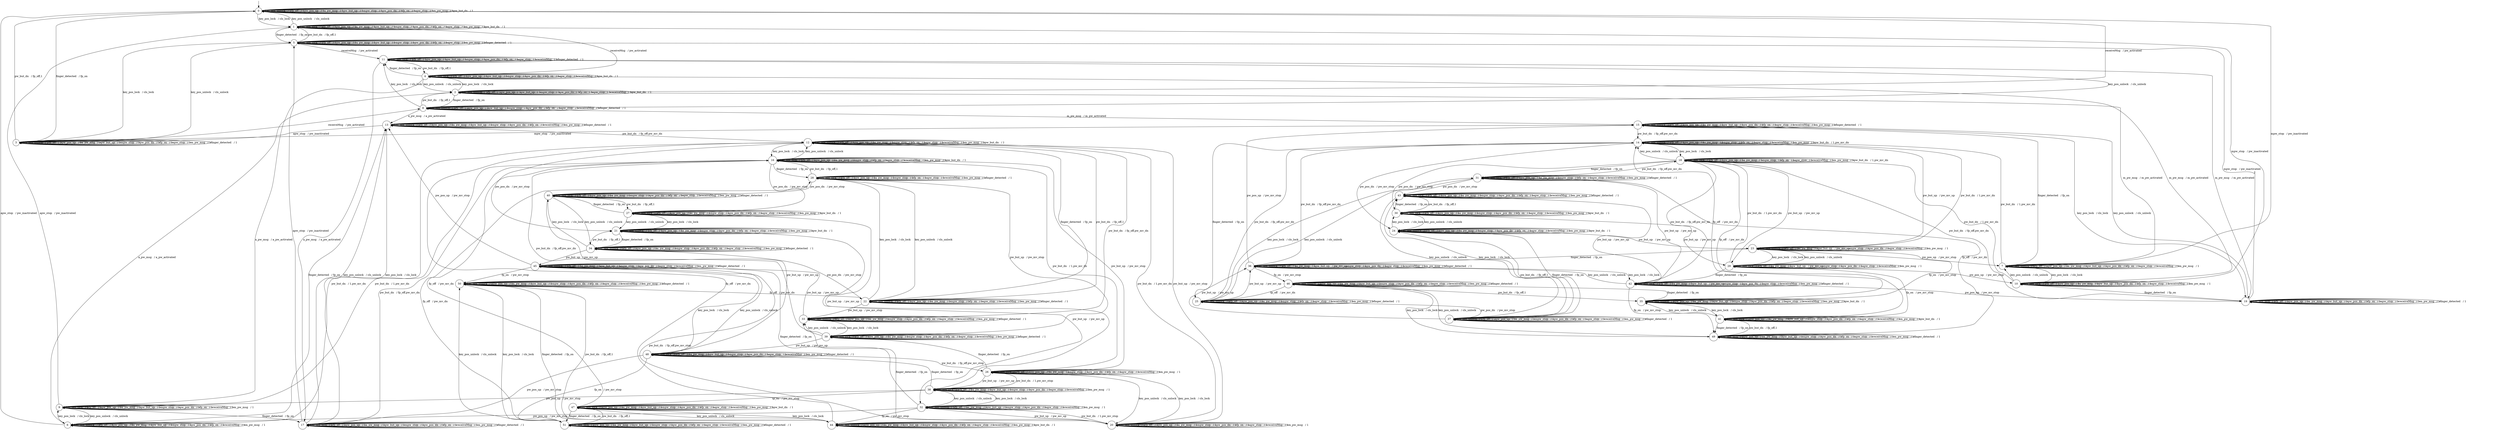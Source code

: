 digraph g {

	s0 [shape="circle" label="0"];
	s1 [shape="circle" label="1"];
	s2 [shape="circle" label="2"];
	s3 [shape="circle" label="3"];
	s4 [shape="circle" label="4"];
	s5 [shape="circle" label="5"];
	s6 [shape="circle" label="6"];
	s7 [shape="circle" label="7"];
	s8 [shape="circle" label="8"];
	s9 [shape="circle" label="9"];
	s10 [shape="circle" label="10"];
	s11 [shape="circle" label="11"];
	s12 [shape="circle" label="12"];
	s13 [shape="circle" label="13"];
	s14 [shape="circle" label="14"];
	s15 [shape="circle" label="15"];
	s16 [shape="circle" label="16"];
	s17 [shape="circle" label="17"];
	s18 [shape="circle" label="18"];
	s19 [shape="circle" label="19"];
	s20 [shape="circle" label="20"];
	s21 [shape="circle" label="21"];
	s22 [shape="circle" label="22"];
	s23 [shape="circle" label="23"];
	s24 [shape="circle" label="24"];
	s25 [shape="circle" label="25"];
	s26 [shape="circle" label="26"];
	s27 [shape="circle" label="27"];
	s28 [shape="circle" label="28"];
	s29 [shape="circle" label="29"];
	s30 [shape="circle" label="30"];
	s31 [shape="circle" label="31"];
	s32 [shape="circle" label="32"];
	s33 [shape="circle" label="33"];
	s34 [shape="circle" label="34"];
	s35 [shape="circle" label="35"];
	s36 [shape="circle" label="36"];
	s37 [shape="circle" label="37"];
	s38 [shape="circle" label="38"];
	s39 [shape="circle" label="39"];
	s40 [shape="circle" label="40"];
	s41 [shape="circle" label="41"];
	s42 [shape="circle" label="42"];
	s43 [shape="circle" label="43"];
	s44 [shape="circle" label="44"];
	s45 [shape="circle" label="45"];
	s46 [shape="circle" label="46"];
	s47 [shape="circle" label="47"];
	s48 [shape="circle" label="48"];
	s49 [shape="circle" label="49"];
	s50 [shape="circle" label="50"];
	s51 [shape="circle" label="51"];
	s0 -> s0 [label="key_pos_unlock   / 1"];
	s0 -> s1 [label="key_pos_lock   / cls_lock"];
	s0 -> s0 [label="fp_off   / 1"];
	s0 -> s0 [label="pw_pos_up   / 1"];
	s0 -> s0 [label="a_pw_msg   / 1"];
	s0 -> s0 [label="pw_but_up   / 1"];
	s0 -> s0 [label="mpw_stop   / 1"];
	s0 -> s0 [label="pw_pos_dn   / 1"];
	s0 -> s0 [label="fp_on   / 1"];
	s0 -> s0 [label="apw_stop   / 1"];
	s0 -> s2 [label="receiveMsg   / pw_activated"];
	s0 -> s0 [label="m_pw_msg   / 1"];
	s0 -> s0 [label="pw_but_dn   / 1"];
	s0 -> s3 [label="finger_detected   / fp_on"];
	s1 -> s0 [label="key_pos_unlock   / cls_unlock"];
	s1 -> s1 [label="key_pos_lock   / 1"];
	s1 -> s1 [label="fp_off   / 1"];
	s1 -> s1 [label="pw_pos_up   / 1"];
	s1 -> s1 [label="a_pw_msg   / 1"];
	s1 -> s1 [label="pw_but_up   / 1"];
	s1 -> s1 [label="mpw_stop   / 1"];
	s1 -> s1 [label="pw_pos_dn   / 1"];
	s1 -> s1 [label="fp_on   / 1"];
	s1 -> s1 [label="apw_stop   / 1"];
	s1 -> s4 [label="receiveMsg   / pw_activated"];
	s1 -> s1 [label="m_pw_msg   / 1"];
	s1 -> s1 [label="pw_but_dn   / 1"];
	s1 -> s5 [label="finger_detected   / fp_on"];
	s2 -> s2 [label="key_pos_unlock   / 1"];
	s2 -> s4 [label="key_pos_lock   / cls_lock"];
	s2 -> s2 [label="fp_off   / 1"];
	s2 -> s2 [label="pw_pos_up   / 1"];
	s2 -> s6 [label="a_pw_msg   / a_pw_activated"];
	s2 -> s2 [label="pw_but_up   / 1"];
	s2 -> s2 [label="mpw_stop   / 1"];
	s2 -> s2 [label="pw_pos_dn   / 1"];
	s2 -> s2 [label="fp_on   / 1"];
	s2 -> s2 [label="apw_stop   / 1"];
	s2 -> s2 [label="receiveMsg   / 1"];
	s2 -> s7 [label="m_pw_msg   / m_pw_activated"];
	s2 -> s2 [label="pw_but_dn   / 1"];
	s2 -> s8 [label="finger_detected   / fp_on"];
	s3 -> s3 [label="key_pos_unlock   / 1"];
	s3 -> s5 [label="key_pos_lock   / cls_lock"];
	s3 -> s3 [label="fp_off   / 1"];
	s3 -> s3 [label="pw_pos_up   / 1"];
	s3 -> s3 [label="a_pw_msg   / 1"];
	s3 -> s3 [label="pw_but_up   / 1"];
	s3 -> s3 [label="mpw_stop   / 1"];
	s3 -> s3 [label="pw_pos_dn   / 1"];
	s3 -> s3 [label="fp_on   / 1"];
	s3 -> s3 [label="apw_stop   / 1"];
	s3 -> s8 [label="receiveMsg   / pw_activated"];
	s3 -> s3 [label="m_pw_msg   / 1"];
	s3 -> s0 [label="pw_but_dn   / fp_off,1"];
	s3 -> s3 [label="finger_detected   / 1"];
	s4 -> s2 [label="key_pos_unlock   / cls_unlock"];
	s4 -> s4 [label="key_pos_lock   / 1"];
	s4 -> s4 [label="fp_off   / 1"];
	s4 -> s4 [label="pw_pos_up   / 1"];
	s4 -> s9 [label="a_pw_msg   / a_pw_activated"];
	s4 -> s4 [label="pw_but_up   / 1"];
	s4 -> s4 [label="mpw_stop   / 1"];
	s4 -> s4 [label="pw_pos_dn   / 1"];
	s4 -> s4 [label="fp_on   / 1"];
	s4 -> s4 [label="apw_stop   / 1"];
	s4 -> s4 [label="receiveMsg   / 1"];
	s4 -> s10 [label="m_pw_msg   / m_pw_activated"];
	s4 -> s4 [label="pw_but_dn   / 1"];
	s4 -> s11 [label="finger_detected   / fp_on"];
	s5 -> s3 [label="key_pos_unlock   / cls_unlock"];
	s5 -> s5 [label="key_pos_lock   / 1"];
	s5 -> s5 [label="fp_off   / 1"];
	s5 -> s5 [label="pw_pos_up   / 1"];
	s5 -> s5 [label="a_pw_msg   / 1"];
	s5 -> s5 [label="pw_but_up   / 1"];
	s5 -> s5 [label="mpw_stop   / 1"];
	s5 -> s5 [label="pw_pos_dn   / 1"];
	s5 -> s5 [label="fp_on   / 1"];
	s5 -> s5 [label="apw_stop   / 1"];
	s5 -> s11 [label="receiveMsg   / pw_activated"];
	s5 -> s5 [label="m_pw_msg   / 1"];
	s5 -> s1 [label="pw_but_dn   / fp_off,1"];
	s5 -> s5 [label="finger_detected   / 1"];
	s6 -> s6 [label="key_pos_unlock   / 1"];
	s6 -> s9 [label="key_pos_lock   / cls_lock"];
	s6 -> s6 [label="fp_off   / 1"];
	s6 -> s6 [label="pw_pos_up   / 1"];
	s6 -> s6 [label="a_pw_msg   / 1"];
	s6 -> s6 [label="pw_but_up   / 1"];
	s6 -> s6 [label="mpw_stop   / 1"];
	s6 -> s6 [label="pw_pos_dn   / 1"];
	s6 -> s6 [label="fp_on   / 1"];
	s6 -> s0 [label="apw_stop   / pw_inactivated"];
	s6 -> s6 [label="receiveMsg   / 1"];
	s6 -> s6 [label="m_pw_msg   / 1"];
	s6 -> s12 [label="pw_but_dn   / 1,pw_mv_dn"];
	s6 -> s13 [label="finger_detected   / fp_on"];
	s7 -> s7 [label="key_pos_unlock   / 1"];
	s7 -> s10 [label="key_pos_lock   / cls_lock"];
	s7 -> s7 [label="fp_off   / 1"];
	s7 -> s7 [label="pw_pos_up   / 1"];
	s7 -> s7 [label="a_pw_msg   / 1"];
	s7 -> s7 [label="pw_but_up   / 1"];
	s7 -> s0 [label="mpw_stop   / pw_inactivated"];
	s7 -> s7 [label="pw_pos_dn   / 1"];
	s7 -> s7 [label="fp_on   / 1"];
	s7 -> s7 [label="apw_stop   / 1"];
	s7 -> s7 [label="receiveMsg   / 1"];
	s7 -> s7 [label="m_pw_msg   / 1"];
	s7 -> s14 [label="pw_but_dn   / 1,pw_mv_dn"];
	s7 -> s15 [label="finger_detected   / fp_on"];
	s8 -> s8 [label="key_pos_unlock   / 1"];
	s8 -> s11 [label="key_pos_lock   / cls_lock"];
	s8 -> s8 [label="fp_off   / 1"];
	s8 -> s8 [label="pw_pos_up   / 1"];
	s8 -> s13 [label="a_pw_msg   / a_pw_activated"];
	s8 -> s8 [label="pw_but_up   / 1"];
	s8 -> s8 [label="mpw_stop   / 1"];
	s8 -> s8 [label="pw_pos_dn   / 1"];
	s8 -> s8 [label="fp_on   / 1"];
	s8 -> s8 [label="apw_stop   / 1"];
	s8 -> s8 [label="receiveMsg   / 1"];
	s8 -> s15 [label="m_pw_msg   / m_pw_activated"];
	s8 -> s2 [label="pw_but_dn   / fp_off,1"];
	s8 -> s8 [label="finger_detected   / 1"];
	s9 -> s6 [label="key_pos_unlock   / cls_unlock"];
	s9 -> s9 [label="key_pos_lock   / 1"];
	s9 -> s9 [label="fp_off   / 1"];
	s9 -> s9 [label="pw_pos_up   / 1"];
	s9 -> s9 [label="a_pw_msg   / 1"];
	s9 -> s9 [label="pw_but_up   / 1"];
	s9 -> s9 [label="mpw_stop   / 1"];
	s9 -> s9 [label="pw_pos_dn   / 1"];
	s9 -> s9 [label="fp_on   / 1"];
	s9 -> s1 [label="apw_stop   / pw_inactivated"];
	s9 -> s9 [label="receiveMsg   / 1"];
	s9 -> s9 [label="m_pw_msg   / 1"];
	s9 -> s16 [label="pw_but_dn   / 1,pw_mv_dn"];
	s9 -> s17 [label="finger_detected   / fp_on"];
	s10 -> s7 [label="key_pos_unlock   / cls_unlock"];
	s10 -> s10 [label="key_pos_lock   / 1"];
	s10 -> s10 [label="fp_off   / 1"];
	s10 -> s10 [label="pw_pos_up   / 1"];
	s10 -> s10 [label="a_pw_msg   / 1"];
	s10 -> s10 [label="pw_but_up   / 1"];
	s10 -> s1 [label="mpw_stop   / pw_inactivated"];
	s10 -> s10 [label="pw_pos_dn   / 1"];
	s10 -> s10 [label="fp_on   / 1"];
	s10 -> s10 [label="apw_stop   / 1"];
	s10 -> s10 [label="receiveMsg   / 1"];
	s10 -> s10 [label="m_pw_msg   / 1"];
	s10 -> s18 [label="pw_but_dn   / 1,pw_mv_dn"];
	s10 -> s19 [label="finger_detected   / fp_on"];
	s11 -> s8 [label="key_pos_unlock   / cls_unlock"];
	s11 -> s11 [label="key_pos_lock   / 1"];
	s11 -> s11 [label="fp_off   / 1"];
	s11 -> s11 [label="pw_pos_up   / 1"];
	s11 -> s17 [label="a_pw_msg   / a_pw_activated"];
	s11 -> s11 [label="pw_but_up   / 1"];
	s11 -> s11 [label="mpw_stop   / 1"];
	s11 -> s11 [label="pw_pos_dn   / 1"];
	s11 -> s11 [label="fp_on   / 1"];
	s11 -> s11 [label="apw_stop   / 1"];
	s11 -> s11 [label="receiveMsg   / 1"];
	s11 -> s19 [label="m_pw_msg   / m_pw_activated"];
	s11 -> s4 [label="pw_but_dn   / fp_off,1"];
	s11 -> s11 [label="finger_detected   / 1"];
	s12 -> s12 [label="key_pos_unlock   / 1"];
	s12 -> s16 [label="key_pos_lock   / cls_lock"];
	s12 -> s12 [label="fp_off   / 1"];
	s12 -> s12 [label="pw_pos_up   / 1"];
	s12 -> s12 [label="a_pw_msg   / 1"];
	s12 -> s20 [label="pw_but_up   / pw_mv_stop"];
	s12 -> s12 [label="mpw_stop   / 1"];
	s12 -> s21 [label="pw_pos_dn   / pw_mv_stop"];
	s12 -> s12 [label="fp_on   / 1"];
	s12 -> s12 [label="apw_stop   / 1"];
	s12 -> s12 [label="receiveMsg   / 1"];
	s12 -> s12 [label="m_pw_msg   / 1"];
	s12 -> s12 [label="pw_but_dn   / 1"];
	s12 -> s22 [label="finger_detected   / fp_on"];
	s13 -> s13 [label="key_pos_unlock   / 1"];
	s13 -> s17 [label="key_pos_lock   / cls_lock"];
	s13 -> s13 [label="fp_off   / 1"];
	s13 -> s13 [label="pw_pos_up   / 1"];
	s13 -> s13 [label="a_pw_msg   / 1"];
	s13 -> s13 [label="pw_but_up   / 1"];
	s13 -> s13 [label="mpw_stop   / 1"];
	s13 -> s13 [label="pw_pos_dn   / 1"];
	s13 -> s13 [label="fp_on   / 1"];
	s13 -> s3 [label="apw_stop   / pw_inactivated"];
	s13 -> s13 [label="receiveMsg   / 1"];
	s13 -> s13 [label="m_pw_msg   / 1"];
	s13 -> s12 [label="pw_but_dn   / fp_off,pw_mv_dn"];
	s13 -> s13 [label="finger_detected   / 1"];
	s14 -> s14 [label="key_pos_unlock   / 1"];
	s14 -> s18 [label="key_pos_lock   / cls_lock"];
	s14 -> s14 [label="fp_off   / 1"];
	s14 -> s14 [label="pw_pos_up   / 1"];
	s14 -> s14 [label="a_pw_msg   / 1"];
	s14 -> s23 [label="pw_but_up   / pw_mv_up"];
	s14 -> s14 [label="mpw_stop   / 1"];
	s14 -> s24 [label="pw_pos_dn   / pw_mv_stop"];
	s14 -> s14 [label="fp_on   / 1"];
	s14 -> s14 [label="apw_stop   / 1"];
	s14 -> s14 [label="receiveMsg   / 1"];
	s14 -> s14 [label="m_pw_msg   / 1"];
	s14 -> s14 [label="pw_but_dn   / 1,pw_mv_dn"];
	s14 -> s25 [label="finger_detected   / fp_on"];
	s15 -> s15 [label="key_pos_unlock   / 1"];
	s15 -> s19 [label="key_pos_lock   / cls_lock"];
	s15 -> s15 [label="fp_off   / 1"];
	s15 -> s15 [label="pw_pos_up   / 1"];
	s15 -> s15 [label="a_pw_msg   / 1"];
	s15 -> s15 [label="pw_but_up   / 1"];
	s15 -> s3 [label="mpw_stop   / pw_inactivated"];
	s15 -> s15 [label="pw_pos_dn   / 1"];
	s15 -> s15 [label="fp_on   / 1"];
	s15 -> s15 [label="apw_stop   / 1"];
	s15 -> s15 [label="receiveMsg   / 1"];
	s15 -> s15 [label="m_pw_msg   / 1"];
	s15 -> s14 [label="pw_but_dn   / fp_off,pw_mv_dn"];
	s15 -> s15 [label="finger_detected   / 1"];
	s16 -> s12 [label="key_pos_unlock   / cls_unlock"];
	s16 -> s16 [label="key_pos_lock   / 1"];
	s16 -> s16 [label="fp_off   / 1"];
	s16 -> s16 [label="pw_pos_up   / 1"];
	s16 -> s16 [label="a_pw_msg   / 1"];
	s16 -> s26 [label="pw_but_up   / pw_mv_stop"];
	s16 -> s16 [label="mpw_stop   / 1"];
	s16 -> s27 [label="pw_pos_dn   / pw_mv_stop"];
	s16 -> s16 [label="fp_on   / 1"];
	s16 -> s16 [label="apw_stop   / 1"];
	s16 -> s16 [label="receiveMsg   / 1"];
	s16 -> s16 [label="m_pw_msg   / 1"];
	s16 -> s16 [label="pw_but_dn   / 1"];
	s16 -> s28 [label="finger_detected   / fp_on"];
	s17 -> s13 [label="key_pos_unlock   / cls_unlock"];
	s17 -> s17 [label="key_pos_lock   / 1"];
	s17 -> s17 [label="fp_off   / 1"];
	s17 -> s17 [label="pw_pos_up   / 1"];
	s17 -> s17 [label="a_pw_msg   / 1"];
	s17 -> s17 [label="pw_but_up   / 1"];
	s17 -> s17 [label="mpw_stop   / 1"];
	s17 -> s17 [label="pw_pos_dn   / 1"];
	s17 -> s17 [label="fp_on   / 1"];
	s17 -> s5 [label="apw_stop   / pw_inactivated"];
	s17 -> s17 [label="receiveMsg   / 1"];
	s17 -> s17 [label="m_pw_msg   / 1"];
	s17 -> s16 [label="pw_but_dn   / fp_off,pw_mv_dn"];
	s17 -> s17 [label="finger_detected   / 1"];
	s18 -> s14 [label="key_pos_unlock   / cls_unlock"];
	s18 -> s18 [label="key_pos_lock   / 1"];
	s18 -> s18 [label="fp_off   / 1"];
	s18 -> s18 [label="pw_pos_up   / 1"];
	s18 -> s18 [label="a_pw_msg   / 1"];
	s18 -> s29 [label="pw_but_up   / pw_mv_up"];
	s18 -> s18 [label="mpw_stop   / 1"];
	s18 -> s30 [label="pw_pos_dn   / pw_mv_stop"];
	s18 -> s18 [label="fp_on   / 1"];
	s18 -> s18 [label="apw_stop   / 1"];
	s18 -> s18 [label="receiveMsg   / 1"];
	s18 -> s18 [label="m_pw_msg   / 1"];
	s18 -> s18 [label="pw_but_dn   / 1,pw_mv_dn"];
	s18 -> s31 [label="finger_detected   / fp_on"];
	s19 -> s15 [label="key_pos_unlock   / cls_unlock"];
	s19 -> s19 [label="key_pos_lock   / 1"];
	s19 -> s19 [label="fp_off   / 1"];
	s19 -> s19 [label="pw_pos_up   / 1"];
	s19 -> s19 [label="a_pw_msg   / 1"];
	s19 -> s19 [label="pw_but_up   / 1"];
	s19 -> s5 [label="mpw_stop   / pw_inactivated"];
	s19 -> s19 [label="pw_pos_dn   / 1"];
	s19 -> s19 [label="fp_on   / 1"];
	s19 -> s19 [label="apw_stop   / 1"];
	s19 -> s19 [label="receiveMsg   / 1"];
	s19 -> s19 [label="m_pw_msg   / 1"];
	s19 -> s18 [label="pw_but_dn   / fp_off,pw_mv_dn"];
	s19 -> s19 [label="finger_detected   / 1"];
	s20 -> s20 [label="key_pos_unlock   / 1"];
	s20 -> s26 [label="key_pos_lock   / cls_lock"];
	s20 -> s20 [label="fp_off   / 1"];
	s20 -> s20 [label="pw_pos_up   / 1"];
	s20 -> s20 [label="a_pw_msg   / 1"];
	s20 -> s32 [label="pw_but_up   / pw_mv_up"];
	s20 -> s20 [label="mpw_stop   / 1"];
	s20 -> s20 [label="pw_pos_dn   / 1"];
	s20 -> s20 [label="fp_on   / 1"];
	s20 -> s20 [label="apw_stop   / 1"];
	s20 -> s20 [label="receiveMsg   / 1"];
	s20 -> s20 [label="m_pw_msg   / 1"];
	s20 -> s12 [label="pw_but_dn   / 1,pw_mv_dn"];
	s20 -> s33 [label="finger_detected   / fp_on"];
	s21 -> s21 [label="key_pos_unlock   / 1"];
	s21 -> s27 [label="key_pos_lock   / cls_lock"];
	s21 -> s21 [label="fp_off   / 1"];
	s21 -> s21 [label="pw_pos_up   / 1"];
	s21 -> s21 [label="a_pw_msg   / 1"];
	s21 -> s32 [label="pw_but_up   / pw_mv_up"];
	s21 -> s21 [label="mpw_stop   / 1"];
	s21 -> s21 [label="pw_pos_dn   / 1"];
	s21 -> s21 [label="fp_on   / 1"];
	s21 -> s21 [label="apw_stop   / 1"];
	s21 -> s21 [label="receiveMsg   / 1"];
	s21 -> s21 [label="m_pw_msg   / 1"];
	s21 -> s21 [label="pw_but_dn   / 1"];
	s21 -> s34 [label="finger_detected   / fp_on"];
	s22 -> s22 [label="key_pos_unlock   / 1"];
	s22 -> s28 [label="key_pos_lock   / cls_lock"];
	s22 -> s22 [label="fp_off   / 1"];
	s22 -> s22 [label="pw_pos_up   / 1"];
	s22 -> s22 [label="a_pw_msg   / 1"];
	s22 -> s33 [label="pw_but_up   / pw_mv_stop"];
	s22 -> s22 [label="mpw_stop   / 1"];
	s22 -> s34 [label="pw_pos_dn   / pw_mv_stop"];
	s22 -> s22 [label="fp_on   / 1"];
	s22 -> s22 [label="apw_stop   / 1"];
	s22 -> s22 [label="receiveMsg   / 1"];
	s22 -> s22 [label="m_pw_msg   / 1"];
	s22 -> s12 [label="pw_but_dn   / fp_off,1"];
	s22 -> s22 [label="finger_detected   / 1"];
	s23 -> s23 [label="key_pos_unlock   / 1"];
	s23 -> s29 [label="key_pos_lock   / cls_lock"];
	s23 -> s23 [label="fp_off   / 1"];
	s23 -> s7 [label="pw_pos_up   / pw_mv_stop"];
	s23 -> s23 [label="a_pw_msg   / 1"];
	s23 -> s23 [label="pw_but_up   / pw_mv_up"];
	s23 -> s23 [label="mpw_stop   / 1"];
	s23 -> s23 [label="pw_pos_dn   / 1"];
	s23 -> s35 [label="fp_on   / pw_mv_stop"];
	s23 -> s23 [label="apw_stop   / 1"];
	s23 -> s23 [label="receiveMsg   / 1"];
	s23 -> s23 [label="m_pw_msg   / 1"];
	s23 -> s14 [label="pw_but_dn   / 1,pw_mv_dn"];
	s23 -> s36 [label="finger_detected   / fp_on"];
	s24 -> s24 [label="key_pos_unlock   / 1"];
	s24 -> s30 [label="key_pos_lock   / cls_lock"];
	s24 -> s24 [label="fp_off   / 1"];
	s24 -> s24 [label="pw_pos_up   / 1"];
	s24 -> s24 [label="a_pw_msg   / 1"];
	s24 -> s23 [label="pw_but_up   / pw_mv_up"];
	s24 -> s24 [label="mpw_stop   / 1"];
	s24 -> s24 [label="pw_pos_dn   / 1"];
	s24 -> s24 [label="fp_on   / 1"];
	s24 -> s24 [label="apw_stop   / 1"];
	s24 -> s24 [label="receiveMsg   / 1"];
	s24 -> s24 [label="m_pw_msg   / 1"];
	s24 -> s24 [label="pw_but_dn   / 1"];
	s24 -> s37 [label="finger_detected   / fp_on"];
	s25 -> s25 [label="key_pos_unlock   / 1"];
	s25 -> s31 [label="key_pos_lock   / cls_lock"];
	s25 -> s25 [label="fp_off   / 1"];
	s25 -> s25 [label="pw_pos_up   / 1"];
	s25 -> s25 [label="a_pw_msg   / 1"];
	s25 -> s36 [label="pw_but_up   / pw_mv_up"];
	s25 -> s25 [label="mpw_stop   / 1"];
	s25 -> s37 [label="pw_pos_dn   / pw_mv_stop"];
	s25 -> s25 [label="fp_on   / 1"];
	s25 -> s25 [label="apw_stop   / 1"];
	s25 -> s25 [label="receiveMsg   / 1"];
	s25 -> s25 [label="m_pw_msg   / 1"];
	s25 -> s14 [label="pw_but_dn   / fp_off,pw_mv_dn"];
	s25 -> s25 [label="finger_detected   / 1"];
	s26 -> s20 [label="key_pos_unlock   / cls_unlock"];
	s26 -> s26 [label="key_pos_lock   / 1"];
	s26 -> s26 [label="fp_off   / 1"];
	s26 -> s26 [label="pw_pos_up   / 1"];
	s26 -> s26 [label="a_pw_msg   / 1"];
	s26 -> s38 [label="pw_but_up   / pw_mv_up"];
	s26 -> s26 [label="mpw_stop   / 1"];
	s26 -> s26 [label="pw_pos_dn   / 1"];
	s26 -> s26 [label="fp_on   / 1"];
	s26 -> s26 [label="apw_stop   / 1"];
	s26 -> s26 [label="receiveMsg   / 1"];
	s26 -> s26 [label="m_pw_msg   / 1"];
	s26 -> s16 [label="pw_but_dn   / 1,pw_mv_dn"];
	s26 -> s39 [label="finger_detected   / fp_on"];
	s27 -> s21 [label="key_pos_unlock   / cls_unlock"];
	s27 -> s27 [label="key_pos_lock   / 1"];
	s27 -> s27 [label="fp_off   / 1"];
	s27 -> s27 [label="pw_pos_up   / 1"];
	s27 -> s27 [label="a_pw_msg   / 1"];
	s27 -> s38 [label="pw_but_up   / pw_mv_up"];
	s27 -> s27 [label="mpw_stop   / 1"];
	s27 -> s27 [label="pw_pos_dn   / 1"];
	s27 -> s27 [label="fp_on   / 1"];
	s27 -> s27 [label="apw_stop   / 1"];
	s27 -> s27 [label="receiveMsg   / 1"];
	s27 -> s27 [label="m_pw_msg   / 1"];
	s27 -> s27 [label="pw_but_dn   / 1"];
	s27 -> s40 [label="finger_detected   / fp_on"];
	s28 -> s22 [label="key_pos_unlock   / cls_unlock"];
	s28 -> s28 [label="key_pos_lock   / 1"];
	s28 -> s28 [label="fp_off   / 1"];
	s28 -> s28 [label="pw_pos_up   / 1"];
	s28 -> s28 [label="a_pw_msg   / 1"];
	s28 -> s39 [label="pw_but_up   / pw_mv_stop"];
	s28 -> s28 [label="mpw_stop   / 1"];
	s28 -> s40 [label="pw_pos_dn   / pw_mv_stop"];
	s28 -> s28 [label="fp_on   / 1"];
	s28 -> s28 [label="apw_stop   / 1"];
	s28 -> s28 [label="receiveMsg   / 1"];
	s28 -> s28 [label="m_pw_msg   / 1"];
	s28 -> s16 [label="pw_but_dn   / fp_off,1"];
	s28 -> s28 [label="finger_detected   / 1"];
	s29 -> s23 [label="key_pos_unlock   / cls_unlock"];
	s29 -> s29 [label="key_pos_lock   / 1"];
	s29 -> s29 [label="fp_off   / 1"];
	s29 -> s10 [label="pw_pos_up   / pw_mv_stop"];
	s29 -> s29 [label="a_pw_msg   / 1"];
	s29 -> s29 [label="pw_but_up   / pw_mv_up"];
	s29 -> s29 [label="mpw_stop   / 1"];
	s29 -> s29 [label="pw_pos_dn   / 1"];
	s29 -> s41 [label="fp_on   / pw_mv_stop"];
	s29 -> s29 [label="apw_stop   / 1"];
	s29 -> s29 [label="receiveMsg   / 1"];
	s29 -> s29 [label="m_pw_msg   / 1"];
	s29 -> s18 [label="pw_but_dn   / 1,pw_mv_dn"];
	s29 -> s42 [label="finger_detected   / fp_on"];
	s30 -> s24 [label="key_pos_unlock   / cls_unlock"];
	s30 -> s30 [label="key_pos_lock   / 1"];
	s30 -> s30 [label="fp_off   / 1"];
	s30 -> s30 [label="pw_pos_up   / 1"];
	s30 -> s30 [label="a_pw_msg   / 1"];
	s30 -> s29 [label="pw_but_up   / pw_mv_up"];
	s30 -> s30 [label="mpw_stop   / 1"];
	s30 -> s30 [label="pw_pos_dn   / 1"];
	s30 -> s30 [label="fp_on   / 1"];
	s30 -> s30 [label="apw_stop   / 1"];
	s30 -> s30 [label="receiveMsg   / 1"];
	s30 -> s30 [label="m_pw_msg   / 1"];
	s30 -> s30 [label="pw_but_dn   / 1"];
	s30 -> s43 [label="finger_detected   / fp_on"];
	s31 -> s25 [label="key_pos_unlock   / cls_unlock"];
	s31 -> s31 [label="key_pos_lock   / 1"];
	s31 -> s31 [label="fp_off   / 1"];
	s31 -> s31 [label="pw_pos_up   / 1"];
	s31 -> s31 [label="a_pw_msg   / 1"];
	s31 -> s42 [label="pw_but_up   / pw_mv_up"];
	s31 -> s31 [label="mpw_stop   / 1"];
	s31 -> s43 [label="pw_pos_dn   / pw_mv_stop"];
	s31 -> s31 [label="fp_on   / 1"];
	s31 -> s31 [label="apw_stop   / 1"];
	s31 -> s31 [label="receiveMsg   / 1"];
	s31 -> s31 [label="m_pw_msg   / 1"];
	s31 -> s18 [label="pw_but_dn   / fp_off,pw_mv_dn"];
	s31 -> s31 [label="finger_detected   / 1"];
	s32 -> s32 [label="key_pos_unlock   / 1"];
	s32 -> s38 [label="key_pos_lock   / cls_lock"];
	s32 -> s32 [label="fp_off   / 1"];
	s32 -> s6 [label="pw_pos_up   / pw_mv_stop"];
	s32 -> s32 [label="a_pw_msg   / 1"];
	s32 -> s32 [label="pw_but_up   / 1"];
	s32 -> s32 [label="mpw_stop   / 1"];
	s32 -> s32 [label="pw_pos_dn   / 1"];
	s32 -> s44 [label="fp_on   / pw_mv_stop"];
	s32 -> s32 [label="apw_stop   / 1"];
	s32 -> s32 [label="receiveMsg   / 1"];
	s32 -> s32 [label="m_pw_msg   / 1"];
	s32 -> s20 [label="pw_but_dn   / 1,pw_mv_stop"];
	s32 -> s45 [label="finger_detected   / fp_on"];
	s33 -> s33 [label="key_pos_unlock   / 1"];
	s33 -> s39 [label="key_pos_lock   / cls_lock"];
	s33 -> s33 [label="fp_off   / 1"];
	s33 -> s33 [label="pw_pos_up   / 1"];
	s33 -> s33 [label="a_pw_msg   / 1"];
	s33 -> s45 [label="pw_but_up   / pw_mv_up"];
	s33 -> s33 [label="mpw_stop   / 1"];
	s33 -> s33 [label="pw_pos_dn   / 1"];
	s33 -> s33 [label="fp_on   / 1"];
	s33 -> s33 [label="apw_stop   / 1"];
	s33 -> s33 [label="receiveMsg   / 1"];
	s33 -> s33 [label="m_pw_msg   / 1"];
	s33 -> s12 [label="pw_but_dn   / fp_off,pw_mv_dn"];
	s33 -> s33 [label="finger_detected   / 1"];
	s34 -> s34 [label="key_pos_unlock   / 1"];
	s34 -> s40 [label="key_pos_lock   / cls_lock"];
	s34 -> s34 [label="fp_off   / 1"];
	s34 -> s34 [label="pw_pos_up   / 1"];
	s34 -> s34 [label="a_pw_msg   / 1"];
	s34 -> s45 [label="pw_but_up   / pw_mv_up"];
	s34 -> s34 [label="mpw_stop   / 1"];
	s34 -> s34 [label="pw_pos_dn   / 1"];
	s34 -> s34 [label="fp_on   / 1"];
	s34 -> s34 [label="apw_stop   / 1"];
	s34 -> s34 [label="receiveMsg   / 1"];
	s34 -> s34 [label="m_pw_msg   / 1"];
	s34 -> s21 [label="pw_but_dn   / fp_off,1"];
	s34 -> s34 [label="finger_detected   / 1"];
	s35 -> s35 [label="key_pos_unlock   / 1"];
	s35 -> s41 [label="key_pos_lock   / cls_lock"];
	s35 -> s14 [label="fp_off   / pw_mv_dn"];
	s35 -> s35 [label="pw_pos_up   / 1"];
	s35 -> s35 [label="a_pw_msg   / 1"];
	s35 -> s35 [label="pw_but_up   / 1"];
	s35 -> s35 [label="mpw_stop   / 1"];
	s35 -> s35 [label="pw_pos_dn   / 1"];
	s35 -> s35 [label="fp_on   / 1"];
	s35 -> s35 [label="apw_stop   / 1"];
	s35 -> s35 [label="receiveMsg   / 1"];
	s35 -> s35 [label="m_pw_msg   / 1"];
	s35 -> s35 [label="pw_but_dn   / 1"];
	s35 -> s46 [label="finger_detected   / fp_on"];
	s36 -> s36 [label="key_pos_unlock   / 1"];
	s36 -> s42 [label="key_pos_lock   / cls_lock"];
	s36 -> s36 [label="fp_off   / 1"];
	s36 -> s15 [label="pw_pos_up   / pw_mv_stop"];
	s36 -> s36 [label="a_pw_msg   / 1"];
	s36 -> s36 [label="pw_but_up   / pw_mv_up"];
	s36 -> s36 [label="mpw_stop   / 1"];
	s36 -> s36 [label="pw_pos_dn   / 1"];
	s36 -> s46 [label="fp_on   / pw_mv_stop"];
	s36 -> s36 [label="apw_stop   / 1"];
	s36 -> s36 [label="receiveMsg   / 1"];
	s36 -> s36 [label="m_pw_msg   / 1"];
	s36 -> s14 [label="pw_but_dn   / fp_off,pw_mv_dn"];
	s36 -> s36 [label="finger_detected   / 1"];
	s37 -> s37 [label="key_pos_unlock   / 1"];
	s37 -> s43 [label="key_pos_lock   / cls_lock"];
	s37 -> s37 [label="fp_off   / 1"];
	s37 -> s37 [label="pw_pos_up   / 1"];
	s37 -> s37 [label="a_pw_msg   / 1"];
	s37 -> s36 [label="pw_but_up   / pw_mv_up"];
	s37 -> s37 [label="mpw_stop   / 1"];
	s37 -> s37 [label="pw_pos_dn   / 1"];
	s37 -> s37 [label="fp_on   / 1"];
	s37 -> s37 [label="apw_stop   / 1"];
	s37 -> s37 [label="receiveMsg   / 1"];
	s37 -> s37 [label="m_pw_msg   / 1"];
	s37 -> s24 [label="pw_but_dn   / fp_off,1"];
	s37 -> s37 [label="finger_detected   / 1"];
	s38 -> s32 [label="key_pos_unlock   / cls_unlock"];
	s38 -> s38 [label="key_pos_lock   / 1"];
	s38 -> s38 [label="fp_off   / 1"];
	s38 -> s9 [label="pw_pos_up   / pw_mv_stop"];
	s38 -> s38 [label="a_pw_msg   / 1"];
	s38 -> s38 [label="pw_but_up   / 1"];
	s38 -> s38 [label="mpw_stop   / 1"];
	s38 -> s38 [label="pw_pos_dn   / 1"];
	s38 -> s47 [label="fp_on   / pw_mv_stop"];
	s38 -> s38 [label="apw_stop   / 1"];
	s38 -> s38 [label="receiveMsg   / 1"];
	s38 -> s38 [label="m_pw_msg   / 1"];
	s38 -> s26 [label="pw_but_dn   / 1,pw_mv_stop"];
	s38 -> s48 [label="finger_detected   / fp_on"];
	s39 -> s33 [label="key_pos_unlock   / cls_unlock"];
	s39 -> s39 [label="key_pos_lock   / 1"];
	s39 -> s39 [label="fp_off   / 1"];
	s39 -> s39 [label="pw_pos_up   / 1"];
	s39 -> s39 [label="a_pw_msg   / 1"];
	s39 -> s48 [label="pw_but_up   / pw_mv_up"];
	s39 -> s39 [label="mpw_stop   / 1"];
	s39 -> s39 [label="pw_pos_dn   / 1"];
	s39 -> s39 [label="fp_on   / 1"];
	s39 -> s39 [label="apw_stop   / 1"];
	s39 -> s39 [label="receiveMsg   / 1"];
	s39 -> s39 [label="m_pw_msg   / 1"];
	s39 -> s16 [label="pw_but_dn   / fp_off,pw_mv_dn"];
	s39 -> s39 [label="finger_detected   / 1"];
	s40 -> s34 [label="key_pos_unlock   / cls_unlock"];
	s40 -> s40 [label="key_pos_lock   / 1"];
	s40 -> s40 [label="fp_off   / 1"];
	s40 -> s40 [label="pw_pos_up   / 1"];
	s40 -> s40 [label="a_pw_msg   / 1"];
	s40 -> s48 [label="pw_but_up   / pw_mv_up"];
	s40 -> s40 [label="mpw_stop   / 1"];
	s40 -> s40 [label="pw_pos_dn   / 1"];
	s40 -> s40 [label="fp_on   / 1"];
	s40 -> s40 [label="apw_stop   / 1"];
	s40 -> s40 [label="receiveMsg   / 1"];
	s40 -> s40 [label="m_pw_msg   / 1"];
	s40 -> s27 [label="pw_but_dn   / fp_off,1"];
	s40 -> s40 [label="finger_detected   / 1"];
	s41 -> s35 [label="key_pos_unlock   / cls_unlock"];
	s41 -> s41 [label="key_pos_lock   / 1"];
	s41 -> s18 [label="fp_off   / pw_mv_dn"];
	s41 -> s41 [label="pw_pos_up   / 1"];
	s41 -> s41 [label="a_pw_msg   / 1"];
	s41 -> s41 [label="pw_but_up   / 1"];
	s41 -> s41 [label="mpw_stop   / 1"];
	s41 -> s41 [label="pw_pos_dn   / 1"];
	s41 -> s41 [label="fp_on   / 1"];
	s41 -> s41 [label="apw_stop   / 1"];
	s41 -> s41 [label="receiveMsg   / 1"];
	s41 -> s41 [label="m_pw_msg   / 1"];
	s41 -> s41 [label="pw_but_dn   / 1"];
	s41 -> s49 [label="finger_detected   / fp_on"];
	s42 -> s36 [label="key_pos_unlock   / cls_unlock"];
	s42 -> s42 [label="key_pos_lock   / 1"];
	s42 -> s42 [label="fp_off   / 1"];
	s42 -> s19 [label="pw_pos_up   / pw_mv_stop"];
	s42 -> s42 [label="a_pw_msg   / 1"];
	s42 -> s42 [label="pw_but_up   / pw_mv_up"];
	s42 -> s42 [label="mpw_stop   / 1"];
	s42 -> s42 [label="pw_pos_dn   / 1"];
	s42 -> s49 [label="fp_on   / pw_mv_stop"];
	s42 -> s42 [label="apw_stop   / 1"];
	s42 -> s42 [label="receiveMsg   / 1"];
	s42 -> s42 [label="m_pw_msg   / 1"];
	s42 -> s18 [label="pw_but_dn   / fp_off,pw_mv_dn"];
	s42 -> s42 [label="finger_detected   / 1"];
	s43 -> s37 [label="key_pos_unlock   / cls_unlock"];
	s43 -> s43 [label="key_pos_lock   / 1"];
	s43 -> s43 [label="fp_off   / 1"];
	s43 -> s43 [label="pw_pos_up   / 1"];
	s43 -> s43 [label="a_pw_msg   / 1"];
	s43 -> s42 [label="pw_but_up   / pw_mv_up"];
	s43 -> s43 [label="mpw_stop   / 1"];
	s43 -> s43 [label="pw_pos_dn   / 1"];
	s43 -> s43 [label="fp_on   / 1"];
	s43 -> s43 [label="apw_stop   / 1"];
	s43 -> s43 [label="receiveMsg   / 1"];
	s43 -> s43 [label="m_pw_msg   / 1"];
	s43 -> s30 [label="pw_but_dn   / fp_off,1"];
	s43 -> s43 [label="finger_detected   / 1"];
	s44 -> s44 [label="key_pos_unlock   / 1"];
	s44 -> s47 [label="key_pos_lock   / cls_lock"];
	s44 -> s12 [label="fp_off   / pw_mv_dn"];
	s44 -> s44 [label="pw_pos_up   / 1"];
	s44 -> s44 [label="a_pw_msg   / 1"];
	s44 -> s44 [label="pw_but_up   / 1"];
	s44 -> s44 [label="mpw_stop   / 1"];
	s44 -> s44 [label="pw_pos_dn   / 1"];
	s44 -> s44 [label="fp_on   / 1"];
	s44 -> s44 [label="apw_stop   / 1"];
	s44 -> s44 [label="receiveMsg   / 1"];
	s44 -> s44 [label="m_pw_msg   / 1"];
	s44 -> s44 [label="pw_but_dn   / 1"];
	s44 -> s50 [label="finger_detected   / fp_on"];
	s45 -> s45 [label="key_pos_unlock   / 1"];
	s45 -> s48 [label="key_pos_lock   / cls_lock"];
	s45 -> s45 [label="fp_off   / 1"];
	s45 -> s13 [label="pw_pos_up   / pw_mv_stop"];
	s45 -> s45 [label="a_pw_msg   / 1"];
	s45 -> s45 [label="pw_but_up   / 1"];
	s45 -> s45 [label="mpw_stop   / 1"];
	s45 -> s45 [label="pw_pos_dn   / 1"];
	s45 -> s50 [label="fp_on   / pw_mv_stop"];
	s45 -> s45 [label="apw_stop   / 1"];
	s45 -> s45 [label="receiveMsg   / 1"];
	s45 -> s45 [label="m_pw_msg   / 1"];
	s45 -> s20 [label="pw_but_dn   / fp_off,pw_mv_stop"];
	s45 -> s45 [label="finger_detected   / 1"];
	s46 -> s46 [label="key_pos_unlock   / 1"];
	s46 -> s49 [label="key_pos_lock   / cls_lock"];
	s46 -> s25 [label="fp_off   / pw_mv_dn"];
	s46 -> s46 [label="pw_pos_up   / 1"];
	s46 -> s46 [label="a_pw_msg   / 1"];
	s46 -> s46 [label="pw_but_up   / 1"];
	s46 -> s46 [label="mpw_stop   / 1"];
	s46 -> s46 [label="pw_pos_dn   / 1"];
	s46 -> s46 [label="fp_on   / 1"];
	s46 -> s46 [label="apw_stop   / 1"];
	s46 -> s46 [label="receiveMsg   / 1"];
	s46 -> s46 [label="m_pw_msg   / 1"];
	s46 -> s35 [label="pw_but_dn   / fp_off,1"];
	s46 -> s46 [label="finger_detected   / 1"];
	s47 -> s44 [label="key_pos_unlock   / cls_unlock"];
	s47 -> s47 [label="key_pos_lock   / 1"];
	s47 -> s16 [label="fp_off   / pw_mv_dn"];
	s47 -> s47 [label="pw_pos_up   / 1"];
	s47 -> s47 [label="a_pw_msg   / 1"];
	s47 -> s47 [label="pw_but_up   / 1"];
	s47 -> s47 [label="mpw_stop   / 1"];
	s47 -> s47 [label="pw_pos_dn   / 1"];
	s47 -> s47 [label="fp_on   / 1"];
	s47 -> s47 [label="apw_stop   / 1"];
	s47 -> s47 [label="receiveMsg   / 1"];
	s47 -> s47 [label="m_pw_msg   / 1"];
	s47 -> s47 [label="pw_but_dn   / 1"];
	s47 -> s51 [label="finger_detected   / fp_on"];
	s48 -> s45 [label="key_pos_unlock   / cls_unlock"];
	s48 -> s48 [label="key_pos_lock   / 1"];
	s48 -> s48 [label="fp_off   / 1"];
	s48 -> s17 [label="pw_pos_up   / pw_mv_stop"];
	s48 -> s48 [label="a_pw_msg   / 1"];
	s48 -> s48 [label="pw_but_up   / 1"];
	s48 -> s48 [label="mpw_stop   / 1"];
	s48 -> s48 [label="pw_pos_dn   / 1"];
	s48 -> s51 [label="fp_on   / pw_mv_stop"];
	s48 -> s48 [label="apw_stop   / 1"];
	s48 -> s48 [label="receiveMsg   / 1"];
	s48 -> s48 [label="m_pw_msg   / 1"];
	s48 -> s26 [label="pw_but_dn   / fp_off,pw_mv_stop"];
	s48 -> s48 [label="finger_detected   / 1"];
	s49 -> s46 [label="key_pos_unlock   / cls_unlock"];
	s49 -> s49 [label="key_pos_lock   / 1"];
	s49 -> s31 [label="fp_off   / pw_mv_dn"];
	s49 -> s49 [label="pw_pos_up   / 1"];
	s49 -> s49 [label="a_pw_msg   / 1"];
	s49 -> s49 [label="pw_but_up   / 1"];
	s49 -> s49 [label="mpw_stop   / 1"];
	s49 -> s49 [label="pw_pos_dn   / 1"];
	s49 -> s49 [label="fp_on   / 1"];
	s49 -> s49 [label="apw_stop   / 1"];
	s49 -> s49 [label="receiveMsg   / 1"];
	s49 -> s49 [label="m_pw_msg   / 1"];
	s49 -> s41 [label="pw_but_dn   / fp_off,1"];
	s49 -> s49 [label="finger_detected   / 1"];
	s50 -> s50 [label="key_pos_unlock   / 1"];
	s50 -> s51 [label="key_pos_lock   / cls_lock"];
	s50 -> s22 [label="fp_off   / pw_mv_dn"];
	s50 -> s50 [label="pw_pos_up   / 1"];
	s50 -> s50 [label="a_pw_msg   / 1"];
	s50 -> s50 [label="pw_but_up   / 1"];
	s50 -> s50 [label="mpw_stop   / 1"];
	s50 -> s50 [label="pw_pos_dn   / 1"];
	s50 -> s50 [label="fp_on   / 1"];
	s50 -> s50 [label="apw_stop   / 1"];
	s50 -> s50 [label="receiveMsg   / 1"];
	s50 -> s50 [label="m_pw_msg   / 1"];
	s50 -> s44 [label="pw_but_dn   / fp_off,1"];
	s50 -> s50 [label="finger_detected   / 1"];
	s51 -> s50 [label="key_pos_unlock   / cls_unlock"];
	s51 -> s51 [label="key_pos_lock   / 1"];
	s51 -> s28 [label="fp_off   / pw_mv_dn"];
	s51 -> s51 [label="pw_pos_up   / 1"];
	s51 -> s51 [label="a_pw_msg   / 1"];
	s51 -> s51 [label="pw_but_up   / 1"];
	s51 -> s51 [label="mpw_stop   / 1"];
	s51 -> s51 [label="pw_pos_dn   / 1"];
	s51 -> s51 [label="fp_on   / 1"];
	s51 -> s51 [label="apw_stop   / 1"];
	s51 -> s51 [label="receiveMsg   / 1"];
	s51 -> s51 [label="m_pw_msg   / 1"];
	s51 -> s47 [label="pw_but_dn   / fp_off,1"];
	s51 -> s51 [label="finger_detected   / 1"];

__start0 [label="" shape="none" width="0" height="0"];
__start0 -> s0;

}
